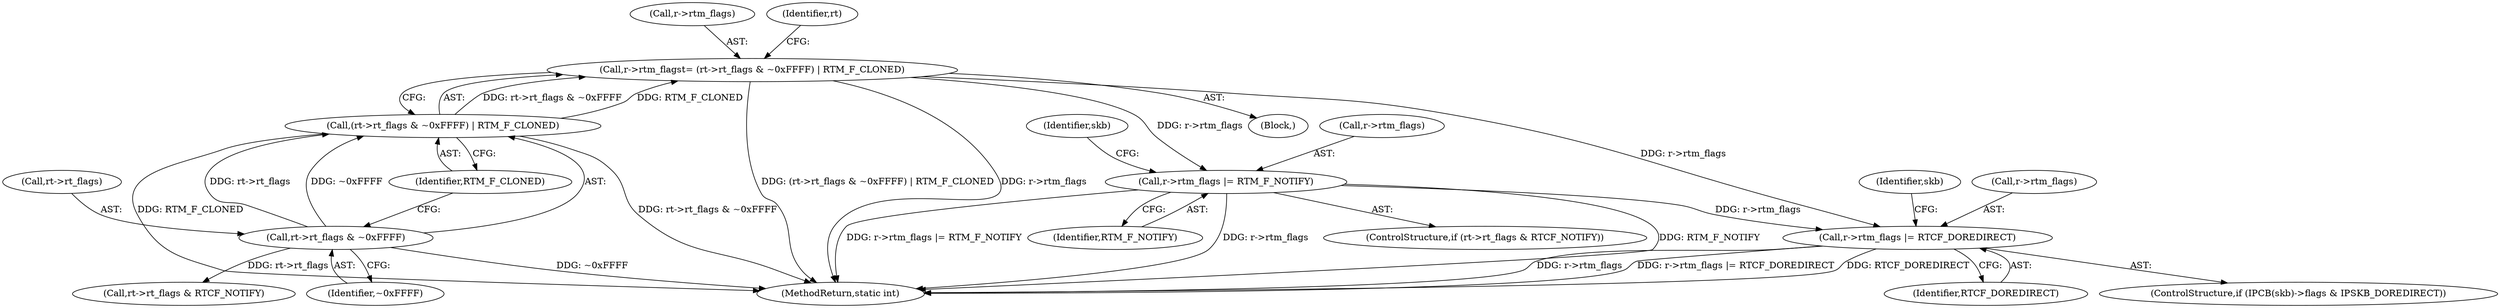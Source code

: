 digraph "0_linux_df4d92549f23e1c037e83323aff58a21b3de7fe0_1@pointer" {
"1000226" [label="(Call,r->rtm_flags |= RTCF_DOREDIRECT)"];
"1000214" [label="(Call,r->rtm_flags |= RTM_F_NOTIFY)"];
"1000197" [label="(Call,r->rtm_flags\t= (rt->rt_flags & ~0xFFFF) | RTM_F_CLONED)"];
"1000201" [label="(Call,(rt->rt_flags & ~0xFFFF) | RTM_F_CLONED)"];
"1000202" [label="(Call,rt->rt_flags & ~0xFFFF)"];
"1000226" [label="(Call,r->rtm_flags |= RTCF_DOREDIRECT)"];
"1000230" [label="(Identifier,RTCF_DOREDIRECT)"];
"1000208" [label="(ControlStructure,if (rt->rt_flags & RTCF_NOTIFY))"];
"1000206" [label="(Identifier,~0xFFFF)"];
"1000233" [label="(Identifier,skb)"];
"1000483" [label="(MethodReturn,static int)"];
"1000111" [label="(Block,)"];
"1000215" [label="(Call,r->rtm_flags)"];
"1000203" [label="(Call,rt->rt_flags)"];
"1000197" [label="(Call,r->rtm_flags\t= (rt->rt_flags & ~0xFFFF) | RTM_F_CLONED)"];
"1000209" [label="(Call,rt->rt_flags & RTCF_NOTIFY)"];
"1000223" [label="(Identifier,skb)"];
"1000207" [label="(Identifier,RTM_F_CLONED)"];
"1000198" [label="(Call,r->rtm_flags)"];
"1000202" [label="(Call,rt->rt_flags & ~0xFFFF)"];
"1000219" [label="(ControlStructure,if (IPCB(skb)->flags & IPSKB_DOREDIRECT))"];
"1000201" [label="(Call,(rt->rt_flags & ~0xFFFF) | RTM_F_CLONED)"];
"1000218" [label="(Identifier,RTM_F_NOTIFY)"];
"1000211" [label="(Identifier,rt)"];
"1000214" [label="(Call,r->rtm_flags |= RTM_F_NOTIFY)"];
"1000227" [label="(Call,r->rtm_flags)"];
"1000226" -> "1000219"  [label="AST: "];
"1000226" -> "1000230"  [label="CFG: "];
"1000227" -> "1000226"  [label="AST: "];
"1000230" -> "1000226"  [label="AST: "];
"1000233" -> "1000226"  [label="CFG: "];
"1000226" -> "1000483"  [label="DDG: r->rtm_flags"];
"1000226" -> "1000483"  [label="DDG: r->rtm_flags |= RTCF_DOREDIRECT"];
"1000226" -> "1000483"  [label="DDG: RTCF_DOREDIRECT"];
"1000214" -> "1000226"  [label="DDG: r->rtm_flags"];
"1000197" -> "1000226"  [label="DDG: r->rtm_flags"];
"1000214" -> "1000208"  [label="AST: "];
"1000214" -> "1000218"  [label="CFG: "];
"1000215" -> "1000214"  [label="AST: "];
"1000218" -> "1000214"  [label="AST: "];
"1000223" -> "1000214"  [label="CFG: "];
"1000214" -> "1000483"  [label="DDG: r->rtm_flags |= RTM_F_NOTIFY"];
"1000214" -> "1000483"  [label="DDG: RTM_F_NOTIFY"];
"1000214" -> "1000483"  [label="DDG: r->rtm_flags"];
"1000197" -> "1000214"  [label="DDG: r->rtm_flags"];
"1000197" -> "1000111"  [label="AST: "];
"1000197" -> "1000201"  [label="CFG: "];
"1000198" -> "1000197"  [label="AST: "];
"1000201" -> "1000197"  [label="AST: "];
"1000211" -> "1000197"  [label="CFG: "];
"1000197" -> "1000483"  [label="DDG: (rt->rt_flags & ~0xFFFF) | RTM_F_CLONED"];
"1000197" -> "1000483"  [label="DDG: r->rtm_flags"];
"1000201" -> "1000197"  [label="DDG: rt->rt_flags & ~0xFFFF"];
"1000201" -> "1000197"  [label="DDG: RTM_F_CLONED"];
"1000201" -> "1000207"  [label="CFG: "];
"1000202" -> "1000201"  [label="AST: "];
"1000207" -> "1000201"  [label="AST: "];
"1000201" -> "1000483"  [label="DDG: RTM_F_CLONED"];
"1000201" -> "1000483"  [label="DDG: rt->rt_flags & ~0xFFFF"];
"1000202" -> "1000201"  [label="DDG: rt->rt_flags"];
"1000202" -> "1000201"  [label="DDG: ~0xFFFF"];
"1000202" -> "1000206"  [label="CFG: "];
"1000203" -> "1000202"  [label="AST: "];
"1000206" -> "1000202"  [label="AST: "];
"1000207" -> "1000202"  [label="CFG: "];
"1000202" -> "1000483"  [label="DDG: ~0xFFFF"];
"1000202" -> "1000209"  [label="DDG: rt->rt_flags"];
}
